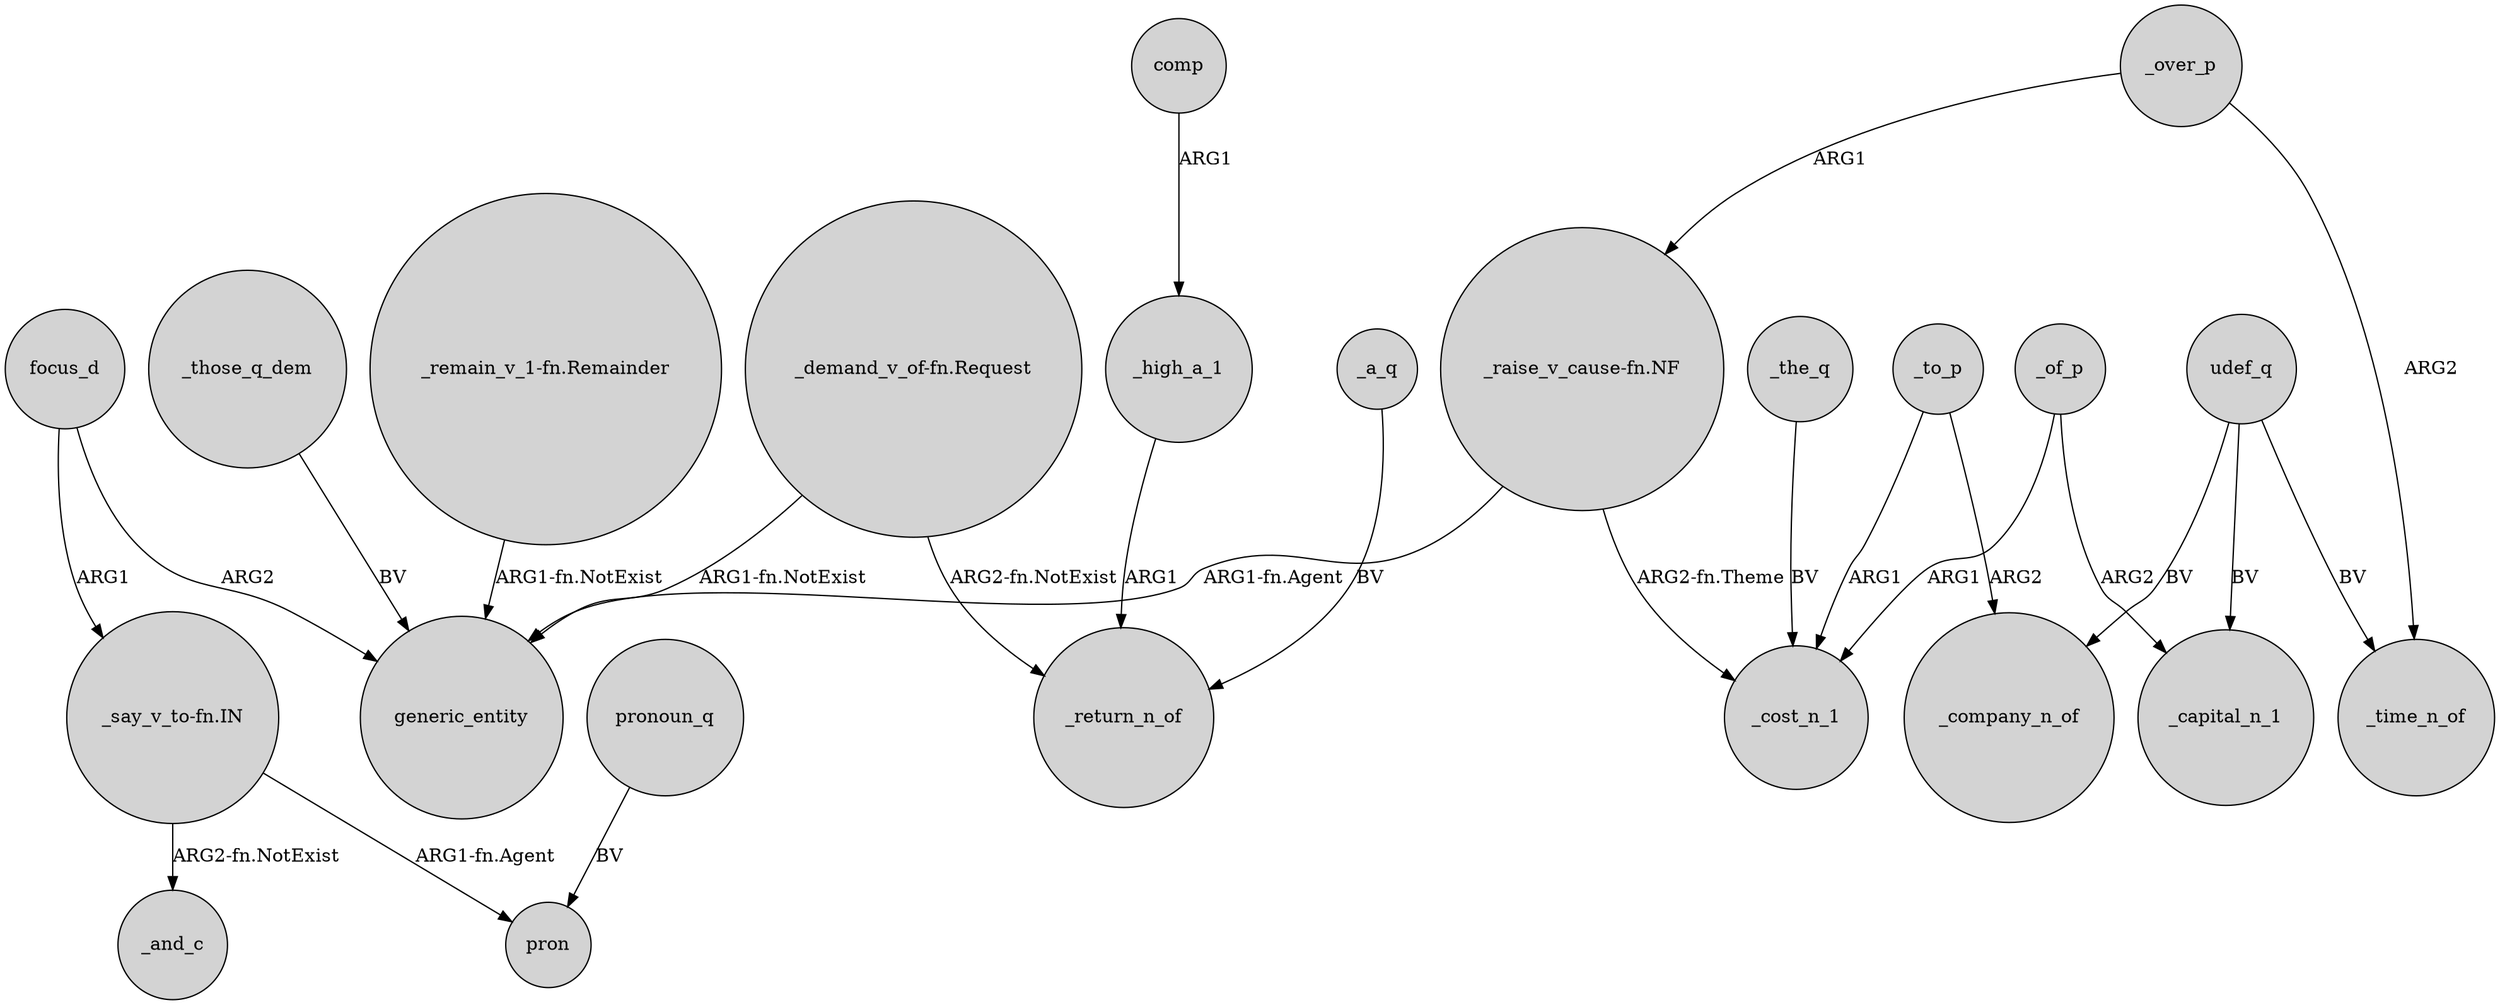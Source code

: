 digraph {
	node [shape=circle style=filled]
	"_remain_v_1-fn.Remainder" -> generic_entity [label="ARG1-fn.NotExist"]
	"_demand_v_of-fn.Request" -> _return_n_of [label="ARG2-fn.NotExist"]
	_to_p -> _company_n_of [label=ARG2]
	focus_d -> generic_entity [label=ARG2]
	_high_a_1 -> _return_n_of [label=ARG1]
	comp -> _high_a_1 [label=ARG1]
	_the_q -> _cost_n_1 [label=BV]
	_a_q -> _return_n_of [label=BV]
	_of_p -> _cost_n_1 [label=ARG1]
	pronoun_q -> pron [label=BV]
	_over_p -> _time_n_of [label=ARG2]
	"_say_v_to-fn.IN" -> _and_c [label="ARG2-fn.NotExist"]
	udef_q -> _time_n_of [label=BV]
	"_demand_v_of-fn.Request" -> generic_entity [label="ARG1-fn.NotExist"]
	"_say_v_to-fn.IN" -> pron [label="ARG1-fn.Agent"]
	"_raise_v_cause-fn.NF" -> generic_entity [label="ARG1-fn.Agent"]
	_over_p -> "_raise_v_cause-fn.NF" [label=ARG1]
	_to_p -> _cost_n_1 [label=ARG1]
	udef_q -> _company_n_of [label=BV]
	"_raise_v_cause-fn.NF" -> _cost_n_1 [label="ARG2-fn.Theme"]
	_those_q_dem -> generic_entity [label=BV]
	_of_p -> _capital_n_1 [label=ARG2]
	focus_d -> "_say_v_to-fn.IN" [label=ARG1]
	udef_q -> _capital_n_1 [label=BV]
}
